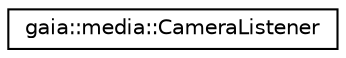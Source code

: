 digraph G
{
  edge [fontname="Helvetica",fontsize="10",labelfontname="Helvetica",labelfontsize="10"];
  node [fontname="Helvetica",fontsize="10",shape=record];
  rankdir=LR;
  Node1 [label="gaia::media::CameraListener",height=0.2,width=0.4,color="black", fillcolor="white", style="filled",URL="$d0/da5/classgaia_1_1media_1_1_camera_listener.html",tooltip="The CameraListener class specifies the methods used to notify the status of the camera during the cam..."];
}
